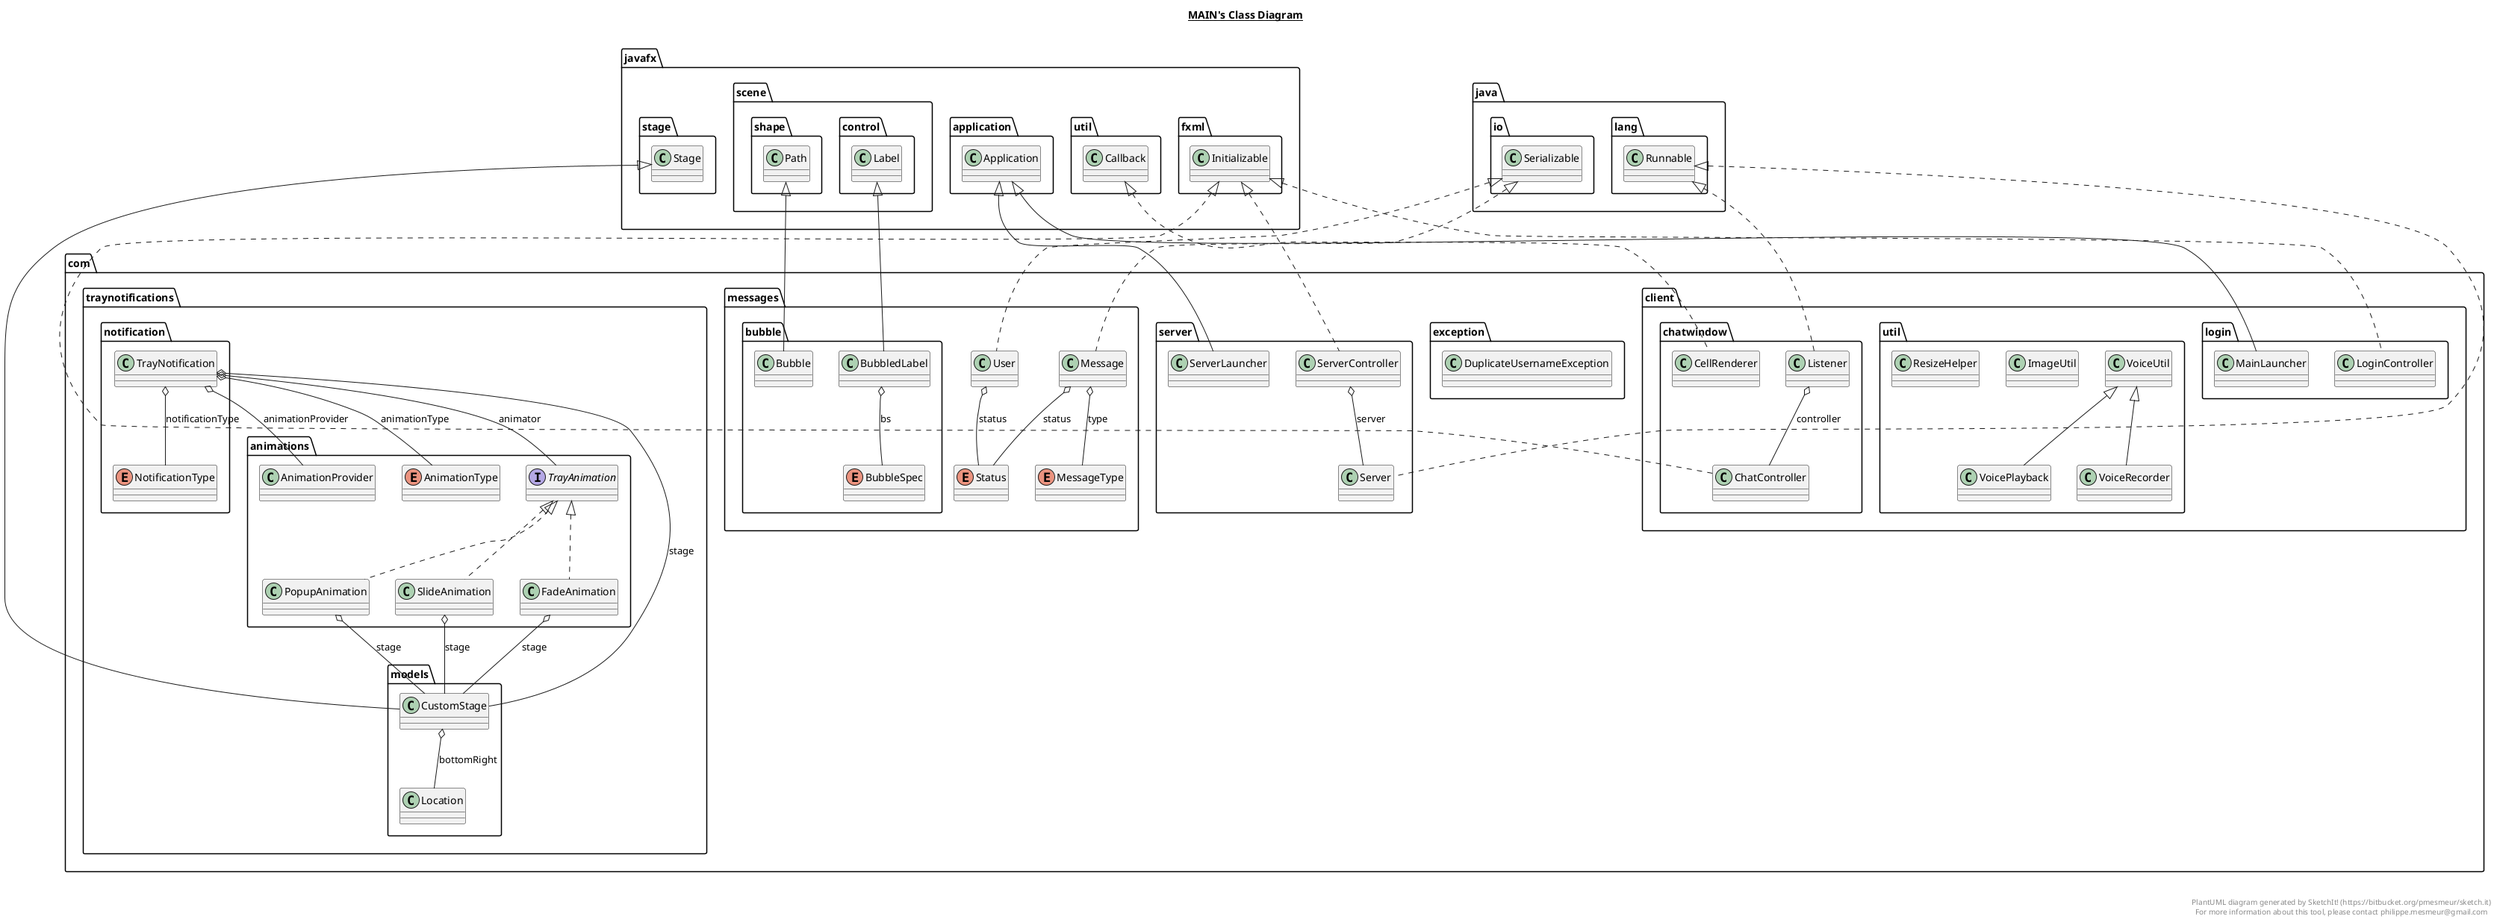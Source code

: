 @startuml

title __MAIN's Class Diagram__\n

  namespace com.client.chatwindow {
    class com.client.chatwindow.CellRenderer {
    }
  }
  

  namespace com.client.chatwindow {
    class com.client.chatwindow.ChatController {
    }
  }
  

  namespace com.client.chatwindow {
    class com.client.chatwindow.Listener {
    }
  }
  

  namespace com.client.login {
    class com.client.login.LoginController {
    }
  }
  

  namespace com.client.login {
    class com.client.login.MainLauncher {
    }
  }
  

  namespace com.client.util {
    class com.client.util.ImageUtil {
    }
  }
  

  namespace com.client.util {
    class com.client.util.ResizeHelper {
    }
  }
  

  namespace com.client.util {
    class com.client.util.VoicePlayback {
    }
  }
  

  namespace com.client.util {
    class com.client.util.VoiceRecorder {
    }
  }
  

  namespace com.client.util {
    class com.client.util.VoiceUtil {
    }
  }
  

  namespace com.exception {
    class com.exception.DuplicateUsernameException {
    }
  }
  

  namespace com.messages {
    class com.messages.Message {
    }
  }
  

  namespace com.messages {
    enum MessageType {
    }
  }
  

  namespace com.messages {
    enum Status {
    }
  }
  

  namespace com.messages {
    class com.messages.User {
    }
  }
  

  namespace com.messages {
    namespace bubble {
      class com.messages.bubble.Bubble {
      }
    }
  }
  

  namespace com.messages {
    namespace bubble {
      enum BubbleSpec {
      }
    }
  }
  

  namespace com.messages {
    namespace bubble {
      class com.messages.bubble.BubbledLabel {
      }
    }
  }
  

  namespace com.server {
    class com.server.Server {
    }
  }
  

  namespace com.server {
    class com.server.ServerController {
    }
  }
  

  namespace com.server {
    class com.server.ServerLauncher {
    }
  }
  

  namespace com.traynotifications.animations {
    class com.traynotifications.animations.AnimationProvider {
    }
  }
  

  namespace com.traynotifications.animations {
    enum AnimationType {
    }
  }
  

  namespace com.traynotifications.animations {
    class com.traynotifications.animations.FadeAnimation {
    }
  }
  

  namespace com.traynotifications.animations {
    class com.traynotifications.animations.PopupAnimation {
    }
  }
  

  namespace com.traynotifications.animations {
    class com.traynotifications.animations.SlideAnimation {
    }
  }
  

  namespace com.traynotifications.animations {
    interface com.traynotifications.animations.TrayAnimation {
    }
  }
  

  namespace com.traynotifications.models {
    class com.traynotifications.models.CustomStage {
    }
  }
  

  namespace com.traynotifications.models {
    class com.traynotifications.models.Location {
    }
  }
  

  namespace com.traynotifications.notification {
    enum NotificationType {
    }
  }
  

  namespace com.traynotifications.notification {
    class com.traynotifications.notification.TrayNotification {
    }
  }
  

  com.client.chatwindow.CellRenderer .up.|> javafx.util.Callback
  com.client.chatwindow.ChatController .up.|> javafx.fxml.Initializable
  com.client.chatwindow.Listener .up.|> java.lang.Runnable
  com.client.chatwindow.Listener o-- com.client.chatwindow.ChatController : controller
  com.client.login.LoginController .up.|> javafx.fxml.Initializable
  com.client.login.MainLauncher -up-|> javafx.application.Application
  com.client.util.VoicePlayback -up-|> com.client.util.VoiceUtil
  com.client.util.VoiceRecorder -up-|> com.client.util.VoiceUtil
  com.messages.Message .up.|> java.io.Serializable
  com.messages.Message o-- com.messages.Status : status
  com.messages.Message o-- com.messages.MessageType : type
  com.messages.User .up.|> java.io.Serializable
  com.messages.User o-- com.messages.Status : status
  com.messages.bubble.Bubble -up-|> javafx.scene.shape.Path
  com.messages.bubble.BubbledLabel -up-|> javafx.scene.control.Label
  com.messages.bubble.BubbledLabel o-- com.messages.bubble.BubbleSpec : bs
  com.server.Server .up.|> java.lang.Runnable
  com.server.ServerController .up.|> javafx.fxml.Initializable
  com.server.ServerController o-- com.server.Server : server
  com.server.ServerLauncher -up-|> javafx.application.Application
  com.traynotifications.animations.FadeAnimation .up.|> com.traynotifications.animations.TrayAnimation
  com.traynotifications.animations.FadeAnimation o-- com.traynotifications.models.CustomStage : stage
  com.traynotifications.animations.PopupAnimation .up.|> com.traynotifications.animations.TrayAnimation
  com.traynotifications.animations.PopupAnimation o-- com.traynotifications.models.CustomStage : stage
  com.traynotifications.animations.SlideAnimation .up.|> com.traynotifications.animations.TrayAnimation
  com.traynotifications.animations.SlideAnimation o-- com.traynotifications.models.CustomStage : stage
  com.traynotifications.models.CustomStage -up-|> javafx.stage.Stage
  com.traynotifications.models.CustomStage o-- com.traynotifications.models.Location : bottomRight
  com.traynotifications.notification.TrayNotification o-- com.traynotifications.animations.AnimationProvider : animationProvider
  com.traynotifications.notification.TrayNotification o-- com.traynotifications.animations.AnimationType : animationType
  com.traynotifications.notification.TrayNotification o-- com.traynotifications.animations.TrayAnimation : animator
  com.traynotifications.notification.TrayNotification o-- com.traynotifications.notification.NotificationType : notificationType
  com.traynotifications.notification.TrayNotification o-- com.traynotifications.models.CustomStage : stage


right footer


PlantUML diagram generated by SketchIt! (https://bitbucket.org/pmesmeur/sketch.it)
For more information about this tool, please contact philippe.mesmeur@gmail.com
endfooter

@enduml
